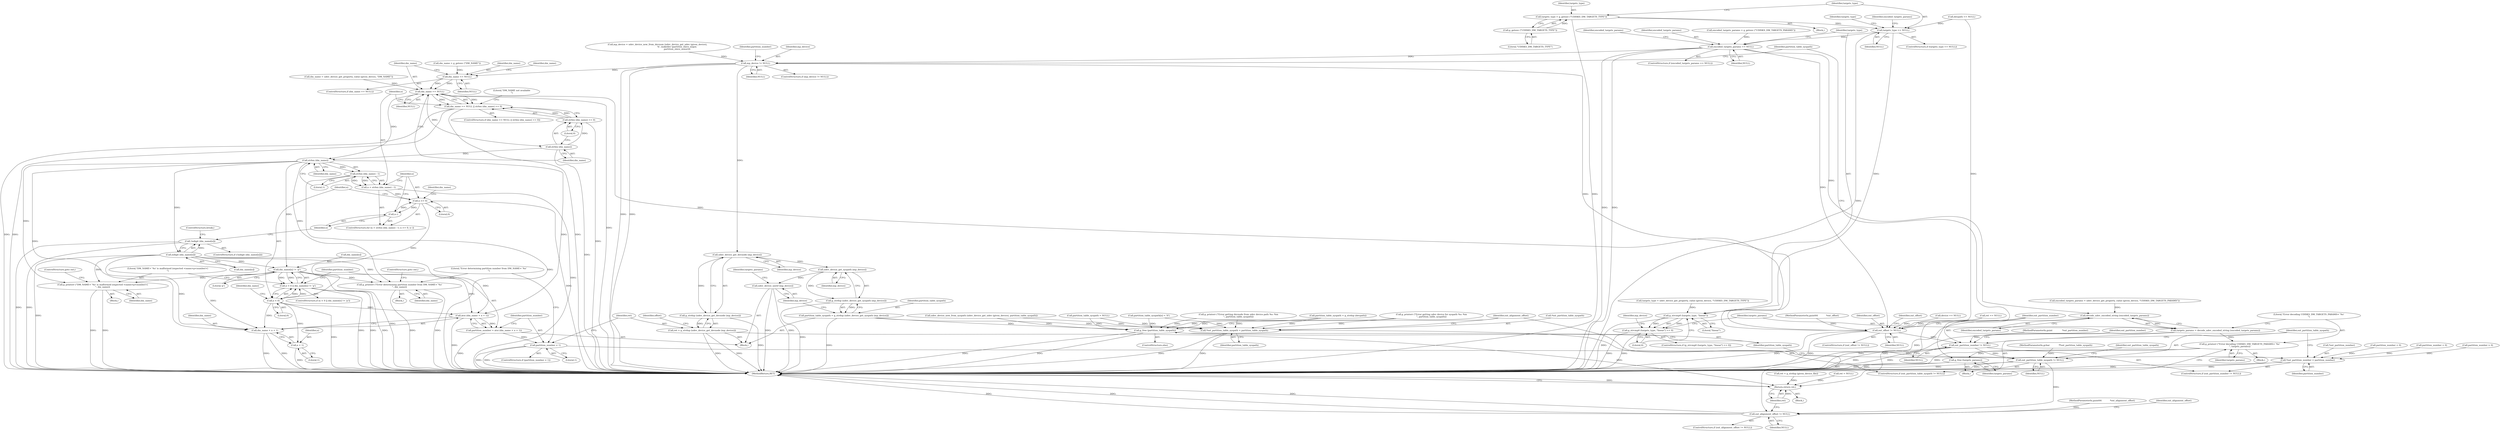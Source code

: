 digraph "0_udisks_0fcc7cb3b66f23fac53ae08647aa0007a2bd56c4_0@API" {
"1000232" [label="(Call,targets_type = g_getenv (\"UDISKS_DM_TARGETS_TYPE\"))"];
"1000234" [label="(Call,g_getenv (\"UDISKS_DM_TARGETS_TYPE\"))"];
"1000237" [label="(Call,targets_type == NULL)"];
"1000250" [label="(Call,encoded_targets_params == NULL)"];
"1000269" [label="(Call,decode_udev_encoded_string (encoded_targets_params))"];
"1000267" [label="(Call,targets_params = decode_udev_encoded_string (encoded_targets_params))"];
"1000272" [label="(Call,g_printerr (\"Error decoding UDISKS_DM_TARGETS_PARAMS=`%s'\n\", targets_params))"];
"1000275" [label="(Call,g_free (targets_params))"];
"1000290" [label="(Call,mp_device != NULL)"];
"1000304" [label="(Call,dm_name == NULL)"];
"1000314" [label="(Call,dm_name == NULL)"];
"1000313" [label="(Call,dm_name == NULL || strlen (dm_name) == 0)"];
"1000318" [label="(Call,strlen (dm_name))"];
"1000317" [label="(Call,strlen (dm_name) == 0)"];
"1000329" [label="(Call,strlen (dm_name))"];
"1000328" [label="(Call,strlen (dm_name) - 1)"];
"1000326" [label="(Call,n = strlen (dm_name) - 1)"];
"1000332" [label="(Call,n >= 0)"];
"1000335" [label="(Call,n--)"];
"1000347" [label="(Call,n < 0)"];
"1000346" [label="(Call,n < 0 || dm_name[n] != 'p')"];
"1000362" [label="(Call,atoi (dm_name + n + 1))"];
"1000360" [label="(Call,partition_number = atoi (dm_name + n + 1))"];
"1000369" [label="(Call,partition_number < 1)"];
"1000421" [label="(Call,*out_partition_number = partition_number)"];
"1000363" [label="(Call,dm_name + n + 1)"];
"1000365" [label="(Call,n + 1)"];
"1000340" [label="(Call,isdigit (dm_name[n]))"];
"1000339" [label="(Call,!isdigit (dm_name[n]))"];
"1000350" [label="(Call,dm_name[n] != 'p')"];
"1000356" [label="(Call,g_printerr (\"DM_NAME=`%s' is malformed (expected <name>p<number>)\n\", dm_name))"];
"1000373" [label="(Call,g_printerr (\"Error determining partition number from DM_NAME=`%s'\n\", dm_name))"];
"1000410" [label="(Call,out_offset != NULL)"];
"1000418" [label="(Call,out_partition_number != NULL)"];
"1000426" [label="(Call,out_partition_table_syspath != NULL)"];
"1000437" [label="(Call,out_alignment_offset != NULL)"];
"1000380" [label="(Call,udev_device_get_devnode (mp_device))"];
"1000379" [label="(Call,g_strdup (udev_device_get_devnode (mp_device)))"];
"1000377" [label="(Call,ret = g_strdup (udev_device_get_devnode (mp_device)))"];
"1000444" [label="(Return,return ret;)"];
"1000390" [label="(Call,udev_device_get_syspath (mp_device))"];
"1000389" [label="(Call,g_strdup (udev_device_get_syspath (mp_device)))"];
"1000387" [label="(Call,partition_table_syspath = g_strdup (udev_device_get_syspath (mp_device)))"];
"1000429" [label="(Call,*out_partition_table_syspath = partition_table_syspath)"];
"1000434" [label="(Call,g_free (partition_table_syspath))"];
"1000392" [label="(Call,udev_device_unref (mp_device))"];
"1000260" [label="(Call,g_strcmp0 (targets_type, \"linear\"))"];
"1000259" [label="(Call,g_strcmp0 (targets_type, \"linear\") == 0)"];
"1000432" [label="(Identifier,partition_table_syspath)"];
"1000422" [label="(Call,*out_partition_number)"];
"1000351" [label="(Call,dm_name[n])"];
"1000419" [label="(Identifier,out_partition_number)"];
"1000433" [label="(ControlStructure,else)"];
"1000307" [label="(Call,dm_name = udev_device_get_property_value (given_device, \"DM_NAME\"))"];
"1000141" [label="(Call,devpath == NULL)"];
"1000365" [label="(Call,n + 1)"];
"1000387" [label="(Call,partition_table_syspath = g_strdup (udev_device_get_syspath (mp_device)))"];
"1000401" [label="(Call,ret = g_strdup (given_device_file))"];
"1000330" [label="(Identifier,dm_name)"];
"1000327" [label="(Identifier,n)"];
"1000233" [label="(Identifier,targets_type)"];
"1000254" [label="(Identifier,encoded_targets_params)"];
"1000269" [label="(Call,decode_udev_encoded_string (encoded_targets_params))"];
"1000355" [label="(Block,)"];
"1000415" [label="(Identifier,out_offset)"];
"1000212" [label="(Call,g_printerr (\"Error getting devnode from udev device path %s: %m\n\", partition_table_syspath))"];
"1000296" [label="(Call,partition_number = 0)"];
"1000356" [label="(Call,g_printerr (\"DM_NAME=`%s' is malformed (expected <name>p<number>)\n\", dm_name))"];
"1000431" [label="(Identifier,out_partition_table_syspath)"];
"1000272" [label="(Call,g_printerr (\"Error decoding UDISKS_DM_TARGETS_PARAMS=`%s'\n\", targets_params))"];
"1000262" [label="(Literal,\"linear\")"];
"1000335" [label="(Call,n--)"];
"1000336" [label="(Identifier,n)"];
"1000390" [label="(Call,udev_device_get_syspath (mp_device))"];
"1000377" [label="(Call,ret = g_strdup (udev_device_get_devnode (mp_device)))"];
"1000260" [label="(Call,g_strcmp0 (targets_type, \"linear\"))"];
"1000297" [label="(Identifier,partition_number)"];
"1000187" [label="(Call,udev_device_new_from_syspath (udev_device_get_udev (given_device), partition_table_syspath))"];
"1000267" [label="(Call,targets_params = decode_udev_encoded_string (encoded_targets_params))"];
"1000341" [label="(Call,dm_name[n])"];
"1000338" [label="(ControlStructure,if (!isdigit (dm_name[n])))"];
"1000328" [label="(Call,strlen (dm_name) - 1)"];
"1000352" [label="(Identifier,dm_name)"];
"1000354" [label="(Literal,'p')"];
"1000326" [label="(Call,n = strlen (dm_name) - 1)"];
"1000405" [label="(Call,partition_number = 0)"];
"1000346" [label="(Call,n < 0 || dm_name[n] != 'p')"];
"1000434" [label="(Call,g_free (partition_table_syspath))"];
"1000314" [label="(Call,dm_name == NULL)"];
"1000348" [label="(Identifier,n)"];
"1000427" [label="(Identifier,out_partition_table_syspath)"];
"1000251" [label="(Identifier,encoded_targets_params)"];
"1000320" [label="(Literal,0)"];
"1000409" [label="(ControlStructure,if (out_offset != NULL))"];
"1000281" [label="(Identifier,mp_device)"];
"1000274" [label="(Identifier,targets_params)"];
"1000361" [label="(Identifier,partition_number)"];
"1000234" [label="(Call,g_getenv (\"UDISKS_DM_TARGETS_TYPE\"))"];
"1000372" [label="(Block,)"];
"1000261" [label="(Identifier,targets_type)"];
"1000318" [label="(Call,strlen (dm_name))"];
"1000258" [label="(ControlStructure,if (g_strcmp0 (targets_type, \"linear\") == 0))"];
"1000362" [label="(Call,atoi (dm_name + n + 1))"];
"1000273" [label="(Literal,\"Error decoding UDISKS_DM_TARGETS_PARAMS=`%s'\n\")"];
"1000375" [label="(Identifier,dm_name)"];
"1000268" [label="(Identifier,targets_params)"];
"1000435" [label="(Identifier,partition_table_syspath)"];
"1000323" [label="(Literal,\"DM_NAME not available\n\")"];
"1000349" [label="(Literal,0)"];
"1000306" [label="(Identifier,NULL)"];
"1000127" [label="(Call,ret = NULL)"];
"1000241" [label="(Identifier,targets_type)"];
"1000380" [label="(Call,udev_device_get_devnode (mp_device))"];
"1000342" [label="(Identifier,dm_name)"];
"1000304" [label="(Call,dm_name == NULL)"];
"1000292" [label="(Identifier,NULL)"];
"1000270" [label="(Identifier,encoded_targets_params)"];
"1000275" [label="(Call,g_free (targets_params))"];
"1000367" [label="(Literal,1)"];
"1000371" [label="(Literal,1)"];
"1000360" [label="(Call,partition_number = atoi (dm_name + n + 1))"];
"1000331" [label="(Literal,1)"];
"1000359" [label="(ControlStructure,goto out;)"];
"1000437" [label="(Call,out_alignment_offset != NULL)"];
"1000299" [label="(Call,dm_name = g_getenv (\"DM_NAME\"))"];
"1000376" [label="(ControlStructure,goto out;)"];
"1000113" [label="(MethodParameterIn,guint              *out_partition_number)"];
"1000357" [label="(Literal,\"DM_NAME=`%s' is malformed (expected <name>p<number>)\n\")"];
"1000428" [label="(Identifier,NULL)"];
"1000259" [label="(Call,g_strcmp0 (targets_type, \"linear\") == 0)"];
"1000315" [label="(Identifier,dm_name)"];
"1000240" [label="(Call,targets_type = udev_device_get_property_value (given_device, \"UDISKS_DM_TARGETS_TYPE\"))"];
"1000236" [label="(ControlStructure,if (targets_type == NULL))"];
"1000280" [label="(Call,mp_device = udev_device_new_from_devnum (udev_device_get_udev (given_device), \n                                                       'b', makedev (partition_slave_major,\n                                                       partition_slave_minor)))"];
"1000235" [label="(Literal,\"UDISKS_DM_TARGETS_TYPE\")"];
"1000290" [label="(Call,mp_device != NULL)"];
"1000196" [label="(Call,g_printerr (\"Error getting udev device for syspath %s: %m\n\", partition_table_syspath))"];
"1000425" [label="(ControlStructure,if (out_partition_table_syspath != NULL))"];
"1000334" [label="(Literal,0)"];
"1000423" [label="(Identifier,out_partition_number)"];
"1000347" [label="(Call,n < 0)"];
"1000436" [label="(ControlStructure,if (out_alignment_offset != NULL))"];
"1000316" [label="(Identifier,NULL)"];
"1000252" [label="(Identifier,NULL)"];
"1000389" [label="(Call,g_strdup (udev_device_get_syspath (mp_device)))"];
"1000421" [label="(Call,*out_partition_number = partition_number)"];
"1000289" [label="(ControlStructure,if (mp_device != NULL))"];
"1000305" [label="(Identifier,dm_name)"];
"1000151" [label="(Call,partition_number > 0)"];
"1000339" [label="(Call,!isdigit (dm_name[n]))"];
"1000430" [label="(Call,*out_partition_table_syspath)"];
"1000303" [label="(ControlStructure,if (dm_name == NULL))"];
"1000446" [label="(MethodReturn,RET)"];
"1000370" [label="(Identifier,partition_number)"];
"1000383" [label="(Identifier,offset)"];
"1000229" [label="(Block,)"];
"1000340" [label="(Call,isdigit (dm_name[n]))"];
"1000373" [label="(Call,g_printerr (\"Error determining partition number from DM_NAME=`%s'\n\", dm_name))"];
"1000332" [label="(Call,n >= 0)"];
"1000364" [label="(Identifier,dm_name)"];
"1000412" [label="(Identifier,NULL)"];
"1000192" [label="(Call,device == NULL)"];
"1000112" [label="(MethodParameterIn,guint64            *out_alignment_offset)"];
"1000438" [label="(Identifier,out_alignment_offset)"];
"1000424" [label="(Identifier,partition_number)"];
"1000245" [label="(Call,encoded_targets_params = g_getenv (\"UDISKS_DM_TARGETS_PARAMS\"))"];
"1000417" [label="(ControlStructure,if (out_partition_number != NULL))"];
"1000391" [label="(Identifier,mp_device)"];
"1000249" [label="(ControlStructure,if (encoded_targets_params == NULL))"];
"1000429" [label="(Call,*out_partition_table_syspath = partition_table_syspath)"];
"1000444" [label="(Return,return ret;)"];
"1000363" [label="(Call,dm_name + n + 1)"];
"1000397" [label="(Call,partition_table_syspath = g_strdup (devpath))"];
"1000398" [label="(Identifier,partition_table_syspath)"];
"1000271" [label="(Block,)"];
"1000368" [label="(ControlStructure,if (partition_number < 1))"];
"1000111" [label="(MethodParameterIn,guint64            *out_offset)"];
"1000237" [label="(Call,targets_type == NULL)"];
"1000439" [label="(Identifier,NULL)"];
"1000246" [label="(Identifier,encoded_targets_params)"];
"1000445" [label="(Identifier,ret)"];
"1000381" [label="(Identifier,mp_device)"];
"1000369" [label="(Call,partition_number < 1)"];
"1000325" [label="(ControlStructure,for (n = strlen (dm_name) - 1; n >= 0; n--))"];
"1000130" [label="(Call,partition_table_syspath = NULL)"];
"1000312" [label="(ControlStructure,if (dm_name == NULL || strlen (dm_name) == 0))"];
"1000238" [label="(Identifier,targets_type)"];
"1000250" [label="(Call,encoded_targets_params == NULL)"];
"1000308" [label="(Identifier,dm_name)"];
"1000253" [label="(Call,encoded_targets_params = udev_device_get_property_value (given_device, \"UDISKS_DM_TARGETS_PARAMS\"))"];
"1000291" [label="(Identifier,mp_device)"];
"1000317" [label="(Call,strlen (dm_name) == 0)"];
"1000329" [label="(Call,strlen (dm_name))"];
"1000208" [label="(Call,ret == NULL)"];
"1000180" [label="(Call,partition_table_syspath[n] = '\0')"];
"1000442" [label="(Identifier,out_alignment_offset)"];
"1000276" [label="(Identifier,targets_params)"];
"1000232" [label="(Call,targets_type = g_getenv (\"UDISKS_DM_TARGETS_TYPE\"))"];
"1000374" [label="(Literal,\"Error determining partition number from DM_NAME=`%s'\n\")"];
"1000392" [label="(Call,udev_device_unref (mp_device))"];
"1000393" [label="(Identifier,mp_device)"];
"1000410" [label="(Call,out_offset != NULL)"];
"1000388" [label="(Identifier,partition_table_syspath)"];
"1000114" [label="(Block,)"];
"1000358" [label="(Identifier,dm_name)"];
"1000395" [label="(Identifier,targets_params)"];
"1000264" [label="(Block,)"];
"1000313" [label="(Call,dm_name == NULL || strlen (dm_name) == 0)"];
"1000418" [label="(Call,out_partition_number != NULL)"];
"1000350" [label="(Call,dm_name[n] != 'p')"];
"1000293" [label="(Block,)"];
"1000378" [label="(Identifier,ret)"];
"1000379" [label="(Call,g_strdup (udev_device_get_devnode (mp_device)))"];
"1000345" [label="(ControlStructure,if (n < 0 || dm_name[n] != 'p'))"];
"1000319" [label="(Identifier,dm_name)"];
"1000426" [label="(Call,out_partition_table_syspath != NULL)"];
"1000263" [label="(Literal,0)"];
"1000333" [label="(Identifier,n)"];
"1000344" [label="(ControlStructure,break;)"];
"1000366" [label="(Identifier,n)"];
"1000420" [label="(Identifier,NULL)"];
"1000239" [label="(Identifier,NULL)"];
"1000411" [label="(Identifier,out_offset)"];
"1000110" [label="(MethodParameterIn,gchar             **out_partition_table_syspath)"];
"1000232" -> "1000229"  [label="AST: "];
"1000232" -> "1000234"  [label="CFG: "];
"1000233" -> "1000232"  [label="AST: "];
"1000234" -> "1000232"  [label="AST: "];
"1000238" -> "1000232"  [label="CFG: "];
"1000232" -> "1000446"  [label="DDG: "];
"1000234" -> "1000232"  [label="DDG: "];
"1000232" -> "1000237"  [label="DDG: "];
"1000234" -> "1000235"  [label="CFG: "];
"1000235" -> "1000234"  [label="AST: "];
"1000237" -> "1000236"  [label="AST: "];
"1000237" -> "1000239"  [label="CFG: "];
"1000238" -> "1000237"  [label="AST: "];
"1000239" -> "1000237"  [label="AST: "];
"1000241" -> "1000237"  [label="CFG: "];
"1000246" -> "1000237"  [label="CFG: "];
"1000237" -> "1000446"  [label="DDG: "];
"1000141" -> "1000237"  [label="DDG: "];
"1000237" -> "1000250"  [label="DDG: "];
"1000237" -> "1000260"  [label="DDG: "];
"1000250" -> "1000249"  [label="AST: "];
"1000250" -> "1000252"  [label="CFG: "];
"1000251" -> "1000250"  [label="AST: "];
"1000252" -> "1000250"  [label="AST: "];
"1000254" -> "1000250"  [label="CFG: "];
"1000261" -> "1000250"  [label="CFG: "];
"1000250" -> "1000446"  [label="DDG: "];
"1000250" -> "1000446"  [label="DDG: "];
"1000245" -> "1000250"  [label="DDG: "];
"1000250" -> "1000269"  [label="DDG: "];
"1000250" -> "1000290"  [label="DDG: "];
"1000250" -> "1000410"  [label="DDG: "];
"1000269" -> "1000267"  [label="AST: "];
"1000269" -> "1000270"  [label="CFG: "];
"1000270" -> "1000269"  [label="AST: "];
"1000267" -> "1000269"  [label="CFG: "];
"1000269" -> "1000446"  [label="DDG: "];
"1000269" -> "1000267"  [label="DDG: "];
"1000253" -> "1000269"  [label="DDG: "];
"1000267" -> "1000264"  [label="AST: "];
"1000268" -> "1000267"  [label="AST: "];
"1000273" -> "1000267"  [label="CFG: "];
"1000267" -> "1000446"  [label="DDG: "];
"1000267" -> "1000272"  [label="DDG: "];
"1000272" -> "1000271"  [label="AST: "];
"1000272" -> "1000274"  [label="CFG: "];
"1000273" -> "1000272"  [label="AST: "];
"1000274" -> "1000272"  [label="AST: "];
"1000276" -> "1000272"  [label="CFG: "];
"1000272" -> "1000446"  [label="DDG: "];
"1000272" -> "1000275"  [label="DDG: "];
"1000275" -> "1000264"  [label="AST: "];
"1000275" -> "1000276"  [label="CFG: "];
"1000276" -> "1000275"  [label="AST: "];
"1000398" -> "1000275"  [label="CFG: "];
"1000275" -> "1000446"  [label="DDG: "];
"1000275" -> "1000446"  [label="DDG: "];
"1000290" -> "1000289"  [label="AST: "];
"1000290" -> "1000292"  [label="CFG: "];
"1000291" -> "1000290"  [label="AST: "];
"1000292" -> "1000290"  [label="AST: "];
"1000297" -> "1000290"  [label="CFG: "];
"1000398" -> "1000290"  [label="CFG: "];
"1000290" -> "1000446"  [label="DDG: "];
"1000290" -> "1000446"  [label="DDG: "];
"1000280" -> "1000290"  [label="DDG: "];
"1000290" -> "1000304"  [label="DDG: "];
"1000290" -> "1000380"  [label="DDG: "];
"1000290" -> "1000410"  [label="DDG: "];
"1000304" -> "1000303"  [label="AST: "];
"1000304" -> "1000306"  [label="CFG: "];
"1000305" -> "1000304"  [label="AST: "];
"1000306" -> "1000304"  [label="AST: "];
"1000308" -> "1000304"  [label="CFG: "];
"1000315" -> "1000304"  [label="CFG: "];
"1000299" -> "1000304"  [label="DDG: "];
"1000304" -> "1000314"  [label="DDG: "];
"1000304" -> "1000314"  [label="DDG: "];
"1000314" -> "1000313"  [label="AST: "];
"1000314" -> "1000316"  [label="CFG: "];
"1000315" -> "1000314"  [label="AST: "];
"1000316" -> "1000314"  [label="AST: "];
"1000319" -> "1000314"  [label="CFG: "];
"1000313" -> "1000314"  [label="CFG: "];
"1000314" -> "1000446"  [label="DDG: "];
"1000314" -> "1000313"  [label="DDG: "];
"1000314" -> "1000313"  [label="DDG: "];
"1000307" -> "1000314"  [label="DDG: "];
"1000314" -> "1000318"  [label="DDG: "];
"1000314" -> "1000329"  [label="DDG: "];
"1000314" -> "1000410"  [label="DDG: "];
"1000313" -> "1000312"  [label="AST: "];
"1000313" -> "1000317"  [label="CFG: "];
"1000317" -> "1000313"  [label="AST: "];
"1000323" -> "1000313"  [label="CFG: "];
"1000327" -> "1000313"  [label="CFG: "];
"1000313" -> "1000446"  [label="DDG: "];
"1000313" -> "1000446"  [label="DDG: "];
"1000313" -> "1000446"  [label="DDG: "];
"1000317" -> "1000313"  [label="DDG: "];
"1000317" -> "1000313"  [label="DDG: "];
"1000318" -> "1000317"  [label="AST: "];
"1000318" -> "1000319"  [label="CFG: "];
"1000319" -> "1000318"  [label="AST: "];
"1000320" -> "1000318"  [label="CFG: "];
"1000318" -> "1000446"  [label="DDG: "];
"1000318" -> "1000317"  [label="DDG: "];
"1000318" -> "1000329"  [label="DDG: "];
"1000317" -> "1000320"  [label="CFG: "];
"1000320" -> "1000317"  [label="AST: "];
"1000317" -> "1000446"  [label="DDG: "];
"1000329" -> "1000328"  [label="AST: "];
"1000329" -> "1000330"  [label="CFG: "];
"1000330" -> "1000329"  [label="AST: "];
"1000331" -> "1000329"  [label="CFG: "];
"1000329" -> "1000328"  [label="DDG: "];
"1000329" -> "1000340"  [label="DDG: "];
"1000329" -> "1000350"  [label="DDG: "];
"1000329" -> "1000356"  [label="DDG: "];
"1000329" -> "1000362"  [label="DDG: "];
"1000329" -> "1000363"  [label="DDG: "];
"1000329" -> "1000373"  [label="DDG: "];
"1000328" -> "1000326"  [label="AST: "];
"1000328" -> "1000331"  [label="CFG: "];
"1000331" -> "1000328"  [label="AST: "];
"1000326" -> "1000328"  [label="CFG: "];
"1000328" -> "1000446"  [label="DDG: "];
"1000328" -> "1000326"  [label="DDG: "];
"1000328" -> "1000326"  [label="DDG: "];
"1000326" -> "1000325"  [label="AST: "];
"1000327" -> "1000326"  [label="AST: "];
"1000333" -> "1000326"  [label="CFG: "];
"1000326" -> "1000446"  [label="DDG: "];
"1000326" -> "1000332"  [label="DDG: "];
"1000332" -> "1000325"  [label="AST: "];
"1000332" -> "1000334"  [label="CFG: "];
"1000333" -> "1000332"  [label="AST: "];
"1000334" -> "1000332"  [label="AST: "];
"1000342" -> "1000332"  [label="CFG: "];
"1000348" -> "1000332"  [label="CFG: "];
"1000332" -> "1000446"  [label="DDG: "];
"1000335" -> "1000332"  [label="DDG: "];
"1000332" -> "1000335"  [label="DDG: "];
"1000332" -> "1000347"  [label="DDG: "];
"1000335" -> "1000325"  [label="AST: "];
"1000335" -> "1000336"  [label="CFG: "];
"1000336" -> "1000335"  [label="AST: "];
"1000333" -> "1000335"  [label="CFG: "];
"1000347" -> "1000346"  [label="AST: "];
"1000347" -> "1000349"  [label="CFG: "];
"1000348" -> "1000347"  [label="AST: "];
"1000349" -> "1000347"  [label="AST: "];
"1000352" -> "1000347"  [label="CFG: "];
"1000346" -> "1000347"  [label="CFG: "];
"1000347" -> "1000446"  [label="DDG: "];
"1000347" -> "1000346"  [label="DDG: "];
"1000347" -> "1000346"  [label="DDG: "];
"1000347" -> "1000362"  [label="DDG: "];
"1000347" -> "1000363"  [label="DDG: "];
"1000347" -> "1000365"  [label="DDG: "];
"1000346" -> "1000345"  [label="AST: "];
"1000346" -> "1000350"  [label="CFG: "];
"1000350" -> "1000346"  [label="AST: "];
"1000357" -> "1000346"  [label="CFG: "];
"1000361" -> "1000346"  [label="CFG: "];
"1000346" -> "1000446"  [label="DDG: "];
"1000346" -> "1000446"  [label="DDG: "];
"1000346" -> "1000446"  [label="DDG: "];
"1000350" -> "1000346"  [label="DDG: "];
"1000350" -> "1000346"  [label="DDG: "];
"1000362" -> "1000360"  [label="AST: "];
"1000362" -> "1000363"  [label="CFG: "];
"1000363" -> "1000362"  [label="AST: "];
"1000360" -> "1000362"  [label="CFG: "];
"1000362" -> "1000446"  [label="DDG: "];
"1000362" -> "1000360"  [label="DDG: "];
"1000350" -> "1000362"  [label="DDG: "];
"1000340" -> "1000362"  [label="DDG: "];
"1000360" -> "1000293"  [label="AST: "];
"1000361" -> "1000360"  [label="AST: "];
"1000370" -> "1000360"  [label="CFG: "];
"1000360" -> "1000446"  [label="DDG: "];
"1000360" -> "1000369"  [label="DDG: "];
"1000369" -> "1000368"  [label="AST: "];
"1000369" -> "1000371"  [label="CFG: "];
"1000370" -> "1000369"  [label="AST: "];
"1000371" -> "1000369"  [label="AST: "];
"1000374" -> "1000369"  [label="CFG: "];
"1000378" -> "1000369"  [label="CFG: "];
"1000369" -> "1000446"  [label="DDG: "];
"1000369" -> "1000446"  [label="DDG: "];
"1000369" -> "1000421"  [label="DDG: "];
"1000421" -> "1000417"  [label="AST: "];
"1000421" -> "1000424"  [label="CFG: "];
"1000422" -> "1000421"  [label="AST: "];
"1000424" -> "1000421"  [label="AST: "];
"1000427" -> "1000421"  [label="CFG: "];
"1000421" -> "1000446"  [label="DDG: "];
"1000421" -> "1000446"  [label="DDG: "];
"1000151" -> "1000421"  [label="DDG: "];
"1000296" -> "1000421"  [label="DDG: "];
"1000405" -> "1000421"  [label="DDG: "];
"1000363" -> "1000365"  [label="CFG: "];
"1000364" -> "1000363"  [label="AST: "];
"1000365" -> "1000363"  [label="AST: "];
"1000363" -> "1000446"  [label="DDG: "];
"1000363" -> "1000446"  [label="DDG: "];
"1000350" -> "1000363"  [label="DDG: "];
"1000340" -> "1000363"  [label="DDG: "];
"1000365" -> "1000367"  [label="CFG: "];
"1000366" -> "1000365"  [label="AST: "];
"1000367" -> "1000365"  [label="AST: "];
"1000365" -> "1000446"  [label="DDG: "];
"1000340" -> "1000339"  [label="AST: "];
"1000340" -> "1000341"  [label="CFG: "];
"1000341" -> "1000340"  [label="AST: "];
"1000339" -> "1000340"  [label="CFG: "];
"1000340" -> "1000446"  [label="DDG: "];
"1000340" -> "1000339"  [label="DDG: "];
"1000340" -> "1000350"  [label="DDG: "];
"1000340" -> "1000356"  [label="DDG: "];
"1000340" -> "1000373"  [label="DDG: "];
"1000339" -> "1000338"  [label="AST: "];
"1000344" -> "1000339"  [label="CFG: "];
"1000336" -> "1000339"  [label="CFG: "];
"1000339" -> "1000446"  [label="DDG: "];
"1000339" -> "1000446"  [label="DDG: "];
"1000350" -> "1000354"  [label="CFG: "];
"1000351" -> "1000350"  [label="AST: "];
"1000354" -> "1000350"  [label="AST: "];
"1000350" -> "1000446"  [label="DDG: "];
"1000350" -> "1000356"  [label="DDG: "];
"1000350" -> "1000373"  [label="DDG: "];
"1000356" -> "1000355"  [label="AST: "];
"1000356" -> "1000358"  [label="CFG: "];
"1000357" -> "1000356"  [label="AST: "];
"1000358" -> "1000356"  [label="AST: "];
"1000359" -> "1000356"  [label="CFG: "];
"1000356" -> "1000446"  [label="DDG: "];
"1000356" -> "1000446"  [label="DDG: "];
"1000373" -> "1000372"  [label="AST: "];
"1000373" -> "1000375"  [label="CFG: "];
"1000374" -> "1000373"  [label="AST: "];
"1000375" -> "1000373"  [label="AST: "];
"1000376" -> "1000373"  [label="CFG: "];
"1000373" -> "1000446"  [label="DDG: "];
"1000373" -> "1000446"  [label="DDG: "];
"1000410" -> "1000409"  [label="AST: "];
"1000410" -> "1000412"  [label="CFG: "];
"1000411" -> "1000410"  [label="AST: "];
"1000412" -> "1000410"  [label="AST: "];
"1000415" -> "1000410"  [label="CFG: "];
"1000419" -> "1000410"  [label="CFG: "];
"1000410" -> "1000446"  [label="DDG: "];
"1000410" -> "1000446"  [label="DDG: "];
"1000111" -> "1000410"  [label="DDG: "];
"1000192" -> "1000410"  [label="DDG: "];
"1000208" -> "1000410"  [label="DDG: "];
"1000141" -> "1000410"  [label="DDG: "];
"1000410" -> "1000418"  [label="DDG: "];
"1000418" -> "1000417"  [label="AST: "];
"1000418" -> "1000420"  [label="CFG: "];
"1000419" -> "1000418"  [label="AST: "];
"1000420" -> "1000418"  [label="AST: "];
"1000423" -> "1000418"  [label="CFG: "];
"1000427" -> "1000418"  [label="CFG: "];
"1000418" -> "1000446"  [label="DDG: "];
"1000418" -> "1000446"  [label="DDG: "];
"1000113" -> "1000418"  [label="DDG: "];
"1000418" -> "1000426"  [label="DDG: "];
"1000426" -> "1000425"  [label="AST: "];
"1000426" -> "1000428"  [label="CFG: "];
"1000427" -> "1000426"  [label="AST: "];
"1000428" -> "1000426"  [label="AST: "];
"1000431" -> "1000426"  [label="CFG: "];
"1000435" -> "1000426"  [label="CFG: "];
"1000426" -> "1000446"  [label="DDG: "];
"1000426" -> "1000446"  [label="DDG: "];
"1000110" -> "1000426"  [label="DDG: "];
"1000426" -> "1000437"  [label="DDG: "];
"1000437" -> "1000436"  [label="AST: "];
"1000437" -> "1000439"  [label="CFG: "];
"1000438" -> "1000437"  [label="AST: "];
"1000439" -> "1000437"  [label="AST: "];
"1000442" -> "1000437"  [label="CFG: "];
"1000445" -> "1000437"  [label="CFG: "];
"1000437" -> "1000446"  [label="DDG: "];
"1000437" -> "1000446"  [label="DDG: "];
"1000437" -> "1000446"  [label="DDG: "];
"1000112" -> "1000437"  [label="DDG: "];
"1000380" -> "1000379"  [label="AST: "];
"1000380" -> "1000381"  [label="CFG: "];
"1000381" -> "1000380"  [label="AST: "];
"1000379" -> "1000380"  [label="CFG: "];
"1000380" -> "1000379"  [label="DDG: "];
"1000380" -> "1000390"  [label="DDG: "];
"1000379" -> "1000377"  [label="AST: "];
"1000377" -> "1000379"  [label="CFG: "];
"1000379" -> "1000446"  [label="DDG: "];
"1000379" -> "1000377"  [label="DDG: "];
"1000377" -> "1000293"  [label="AST: "];
"1000378" -> "1000377"  [label="AST: "];
"1000383" -> "1000377"  [label="CFG: "];
"1000377" -> "1000446"  [label="DDG: "];
"1000377" -> "1000446"  [label="DDG: "];
"1000377" -> "1000444"  [label="DDG: "];
"1000444" -> "1000114"  [label="AST: "];
"1000444" -> "1000445"  [label="CFG: "];
"1000445" -> "1000444"  [label="AST: "];
"1000446" -> "1000444"  [label="CFG: "];
"1000444" -> "1000446"  [label="DDG: "];
"1000445" -> "1000444"  [label="DDG: "];
"1000208" -> "1000444"  [label="DDG: "];
"1000401" -> "1000444"  [label="DDG: "];
"1000127" -> "1000444"  [label="DDG: "];
"1000390" -> "1000389"  [label="AST: "];
"1000390" -> "1000391"  [label="CFG: "];
"1000391" -> "1000390"  [label="AST: "];
"1000389" -> "1000390"  [label="CFG: "];
"1000390" -> "1000389"  [label="DDG: "];
"1000390" -> "1000392"  [label="DDG: "];
"1000389" -> "1000387"  [label="AST: "];
"1000387" -> "1000389"  [label="CFG: "];
"1000389" -> "1000446"  [label="DDG: "];
"1000389" -> "1000387"  [label="DDG: "];
"1000387" -> "1000293"  [label="AST: "];
"1000388" -> "1000387"  [label="AST: "];
"1000393" -> "1000387"  [label="CFG: "];
"1000387" -> "1000446"  [label="DDG: "];
"1000387" -> "1000429"  [label="DDG: "];
"1000387" -> "1000434"  [label="DDG: "];
"1000429" -> "1000425"  [label="AST: "];
"1000429" -> "1000432"  [label="CFG: "];
"1000430" -> "1000429"  [label="AST: "];
"1000432" -> "1000429"  [label="AST: "];
"1000438" -> "1000429"  [label="CFG: "];
"1000429" -> "1000446"  [label="DDG: "];
"1000429" -> "1000446"  [label="DDG: "];
"1000397" -> "1000429"  [label="DDG: "];
"1000187" -> "1000429"  [label="DDG: "];
"1000212" -> "1000429"  [label="DDG: "];
"1000180" -> "1000429"  [label="DDG: "];
"1000130" -> "1000429"  [label="DDG: "];
"1000196" -> "1000429"  [label="DDG: "];
"1000434" -> "1000433"  [label="AST: "];
"1000434" -> "1000435"  [label="CFG: "];
"1000435" -> "1000434"  [label="AST: "];
"1000438" -> "1000434"  [label="CFG: "];
"1000434" -> "1000446"  [label="DDG: "];
"1000434" -> "1000446"  [label="DDG: "];
"1000397" -> "1000434"  [label="DDG: "];
"1000187" -> "1000434"  [label="DDG: "];
"1000212" -> "1000434"  [label="DDG: "];
"1000180" -> "1000434"  [label="DDG: "];
"1000130" -> "1000434"  [label="DDG: "];
"1000196" -> "1000434"  [label="DDG: "];
"1000392" -> "1000293"  [label="AST: "];
"1000392" -> "1000393"  [label="CFG: "];
"1000393" -> "1000392"  [label="AST: "];
"1000395" -> "1000392"  [label="CFG: "];
"1000392" -> "1000446"  [label="DDG: "];
"1000392" -> "1000446"  [label="DDG: "];
"1000260" -> "1000259"  [label="AST: "];
"1000260" -> "1000262"  [label="CFG: "];
"1000261" -> "1000260"  [label="AST: "];
"1000262" -> "1000260"  [label="AST: "];
"1000263" -> "1000260"  [label="CFG: "];
"1000260" -> "1000446"  [label="DDG: "];
"1000260" -> "1000259"  [label="DDG: "];
"1000260" -> "1000259"  [label="DDG: "];
"1000240" -> "1000260"  [label="DDG: "];
"1000259" -> "1000258"  [label="AST: "];
"1000259" -> "1000263"  [label="CFG: "];
"1000263" -> "1000259"  [label="AST: "];
"1000268" -> "1000259"  [label="CFG: "];
"1000281" -> "1000259"  [label="CFG: "];
"1000259" -> "1000446"  [label="DDG: "];
"1000259" -> "1000446"  [label="DDG: "];
}
